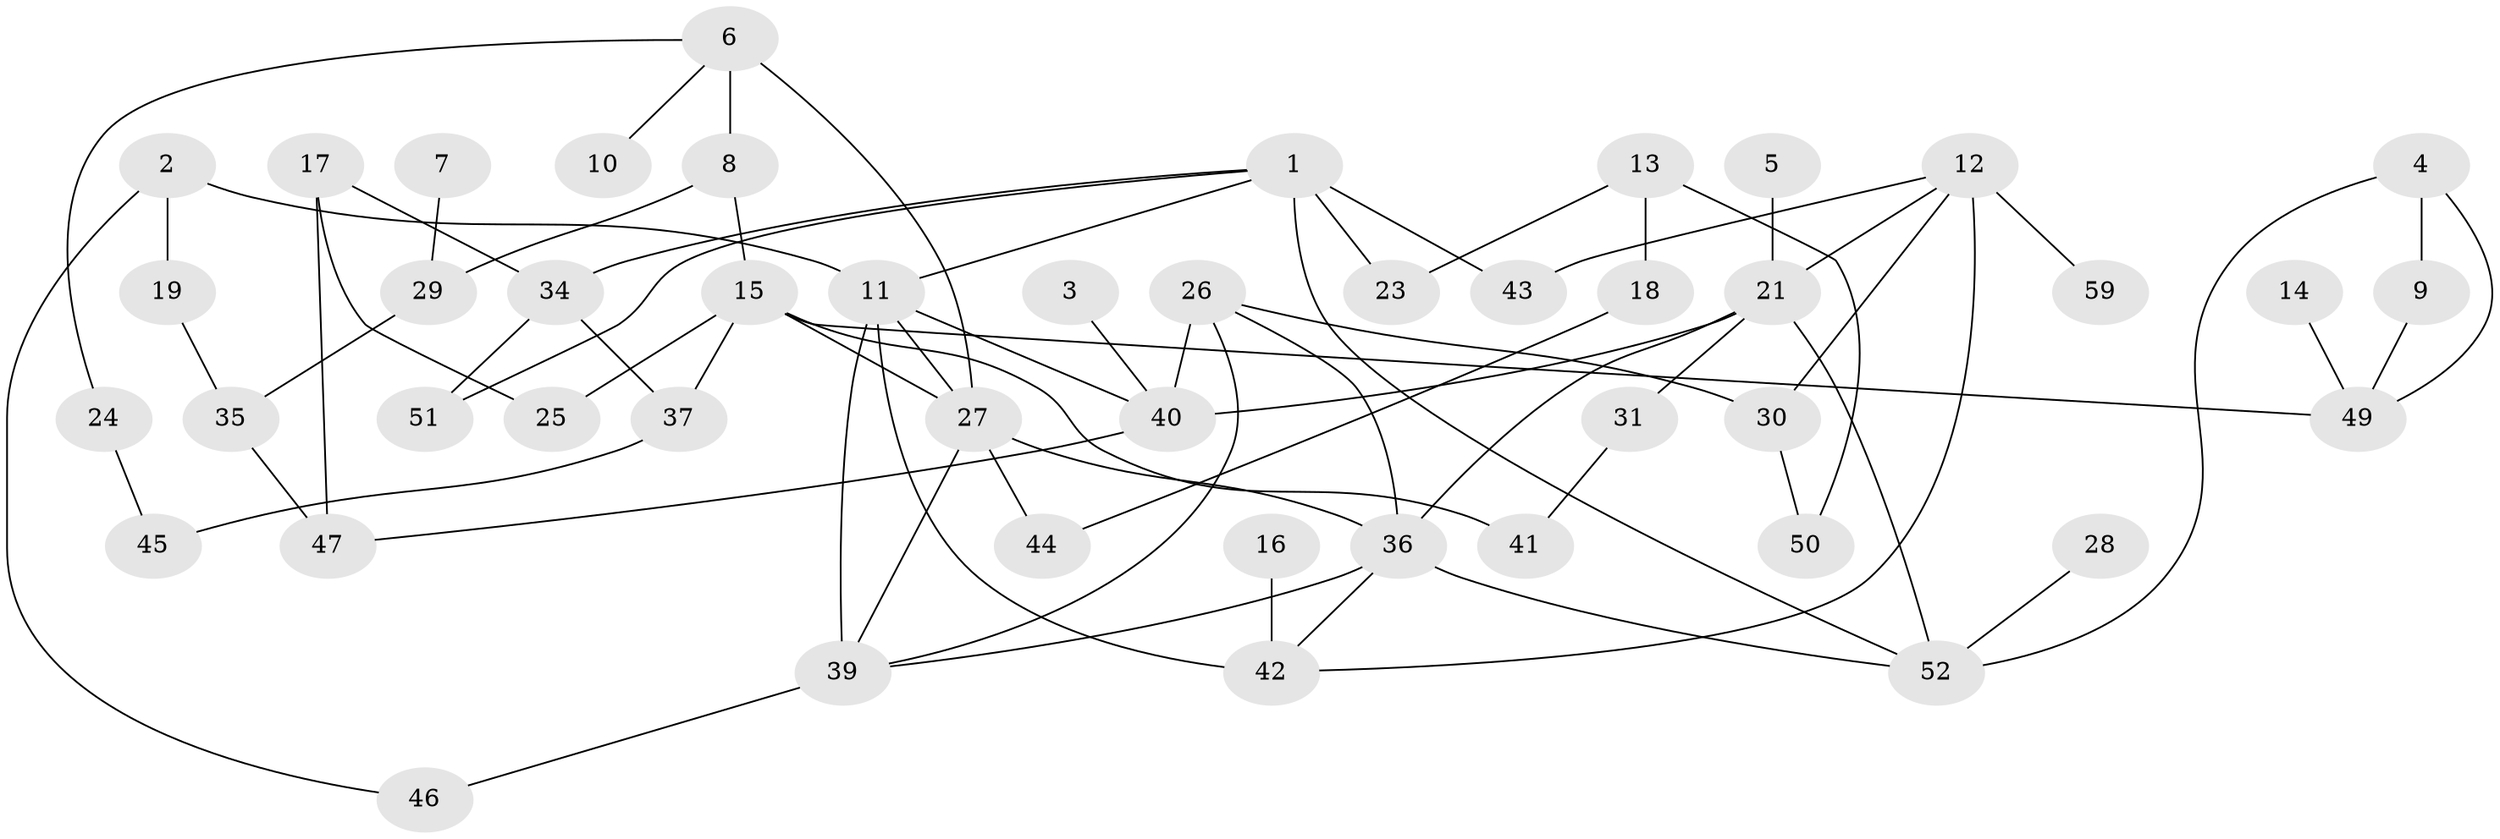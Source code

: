 // original degree distribution, {2: 0.3076923076923077, 3: 0.23076923076923078, 4: 0.1111111111111111, 1: 0.18803418803418803, 5: 0.02564102564102564, 0: 0.1111111111111111, 7: 0.017094017094017096, 6: 0.008547008547008548}
// Generated by graph-tools (version 1.1) at 2025/33/03/09/25 02:33:28]
// undirected, 47 vertices, 71 edges
graph export_dot {
graph [start="1"]
  node [color=gray90,style=filled];
  1;
  2;
  3;
  4;
  5;
  6;
  7;
  8;
  9;
  10;
  11;
  12;
  13;
  14;
  15;
  16;
  17;
  18;
  19;
  21;
  23;
  24;
  25;
  26;
  27;
  28;
  29;
  30;
  31;
  34;
  35;
  36;
  37;
  39;
  40;
  41;
  42;
  43;
  44;
  45;
  46;
  47;
  49;
  50;
  51;
  52;
  59;
  1 -- 11 [weight=1.0];
  1 -- 23 [weight=2.0];
  1 -- 34 [weight=1.0];
  1 -- 43 [weight=1.0];
  1 -- 51 [weight=1.0];
  1 -- 52 [weight=1.0];
  2 -- 11 [weight=1.0];
  2 -- 19 [weight=1.0];
  2 -- 46 [weight=1.0];
  3 -- 40 [weight=1.0];
  4 -- 9 [weight=1.0];
  4 -- 49 [weight=1.0];
  4 -- 52 [weight=1.0];
  5 -- 21 [weight=1.0];
  6 -- 8 [weight=2.0];
  6 -- 10 [weight=1.0];
  6 -- 24 [weight=1.0];
  6 -- 27 [weight=1.0];
  7 -- 29 [weight=1.0];
  8 -- 15 [weight=1.0];
  8 -- 29 [weight=1.0];
  9 -- 49 [weight=1.0];
  11 -- 27 [weight=1.0];
  11 -- 39 [weight=1.0];
  11 -- 40 [weight=1.0];
  11 -- 42 [weight=2.0];
  12 -- 21 [weight=1.0];
  12 -- 30 [weight=1.0];
  12 -- 42 [weight=1.0];
  12 -- 43 [weight=1.0];
  12 -- 59 [weight=2.0];
  13 -- 18 [weight=2.0];
  13 -- 23 [weight=1.0];
  13 -- 50 [weight=1.0];
  14 -- 49 [weight=1.0];
  15 -- 25 [weight=1.0];
  15 -- 27 [weight=1.0];
  15 -- 37 [weight=1.0];
  15 -- 41 [weight=1.0];
  15 -- 49 [weight=1.0];
  16 -- 42 [weight=1.0];
  17 -- 25 [weight=1.0];
  17 -- 34 [weight=1.0];
  17 -- 47 [weight=1.0];
  18 -- 44 [weight=1.0];
  19 -- 35 [weight=1.0];
  21 -- 31 [weight=1.0];
  21 -- 36 [weight=1.0];
  21 -- 40 [weight=1.0];
  21 -- 52 [weight=1.0];
  24 -- 45 [weight=1.0];
  26 -- 30 [weight=1.0];
  26 -- 36 [weight=1.0];
  26 -- 39 [weight=1.0];
  26 -- 40 [weight=1.0];
  27 -- 36 [weight=1.0];
  27 -- 39 [weight=2.0];
  27 -- 44 [weight=1.0];
  28 -- 52 [weight=1.0];
  29 -- 35 [weight=1.0];
  30 -- 50 [weight=1.0];
  31 -- 41 [weight=2.0];
  34 -- 37 [weight=1.0];
  34 -- 51 [weight=1.0];
  35 -- 47 [weight=1.0];
  36 -- 39 [weight=1.0];
  36 -- 42 [weight=1.0];
  36 -- 52 [weight=1.0];
  37 -- 45 [weight=1.0];
  39 -- 46 [weight=1.0];
  40 -- 47 [weight=1.0];
}
